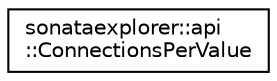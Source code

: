 digraph "Graphical Class Hierarchy"
{
 // LATEX_PDF_SIZE
  edge [fontname="Helvetica",fontsize="10",labelfontname="Helvetica",labelfontsize="10"];
  node [fontname="Helvetica",fontsize="10",shape=record];
  rankdir="LR";
  Node0 [label="sonataexplorer::api\l::ConnectionsPerValue",height=0.2,width=0.4,color="black", fillcolor="white", style="filled",URL="$d1/db0/structsonataexplorer_1_1api_1_1ConnectionsPerValue.html",tooltip=" "];
}
